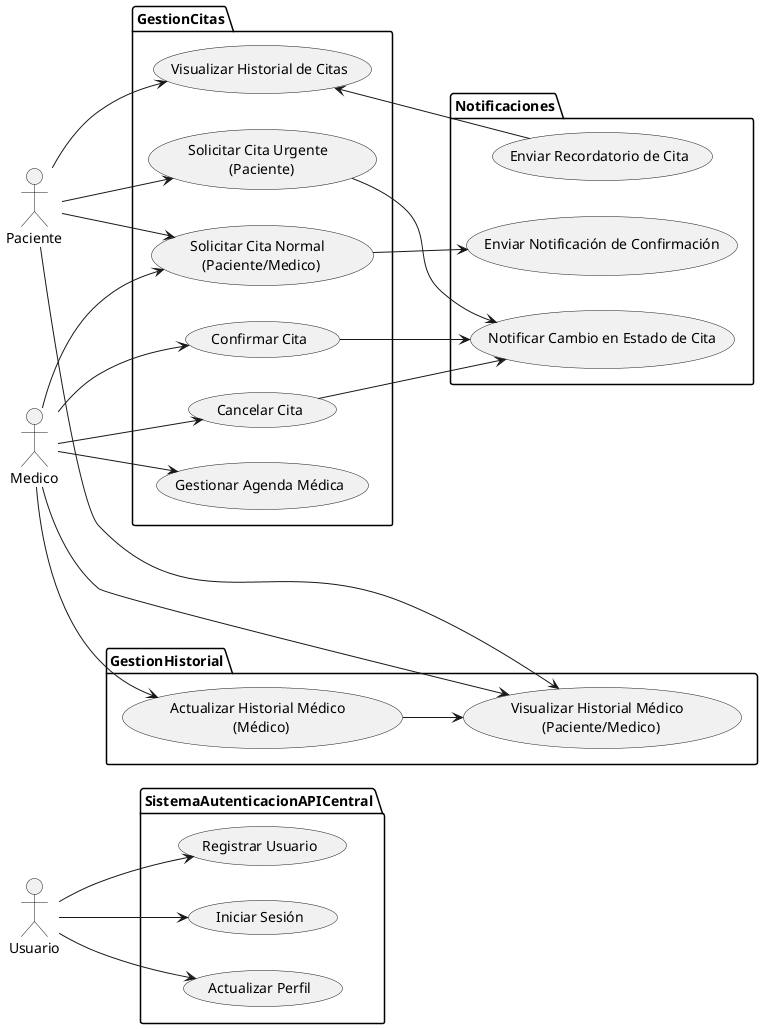 @startuml
left to right direction

actor Usuario
actor Paciente
actor Medico

package SistemaAutenticacionAPICentral {
    usecase "Registrar Usuario" as UC1
    usecase "Iniciar Sesión" as UC2
    usecase "Actualizar Perfil" as UC3
}

package GestionCitas {
    usecase "Solicitar Cita Normal \n (Paciente/Medico)" as UC4
    usecase "Solicitar Cita Urgente \n (Paciente)" as UC5
    usecase "Gestionar Agenda Médica" as UC6
    usecase "Confirmar Cita" as UC7
    usecase "Cancelar Cita" as UC8
    usecase "Visualizar Historial de Citas" as UC9
}

package Notificaciones {
    usecase "Enviar Notificación de Confirmación" as UC10
    usecase "Enviar Recordatorio de Cita" as UC11
    usecase "Notificar Cambio en Estado de Cita" as UC12
}

package GestionHistorial {
    usecase "Actualizar Historial Médico \n (Médico)" as UC13
    usecase "Visualizar Historial Médico \n (Paciente/Medico)" as UC14
}

Usuario --> UC1
Usuario --> UC2
Usuario --> UC3

Paciente --> UC4
Paciente --> UC5
Paciente --> UC9
Paciente --> UC14

Medico --> UC4
Medico --> UC6
Medico --> UC7
Medico --> UC8
Medico --> UC13
Medico --> UC14

UC4 --> UC10
UC5 --> UC12
UC7 --> UC12
UC8 --> UC12
UC11 --> UC9
UC13 --> UC14
@enduml

